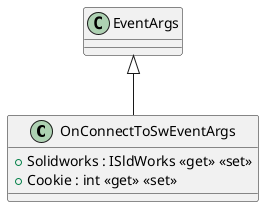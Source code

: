 @startuml
class OnConnectToSwEventArgs {
    + Solidworks : ISldWorks <<get>> <<set>>
    + Cookie : int <<get>> <<set>>
}
EventArgs <|-- OnConnectToSwEventArgs
@enduml
